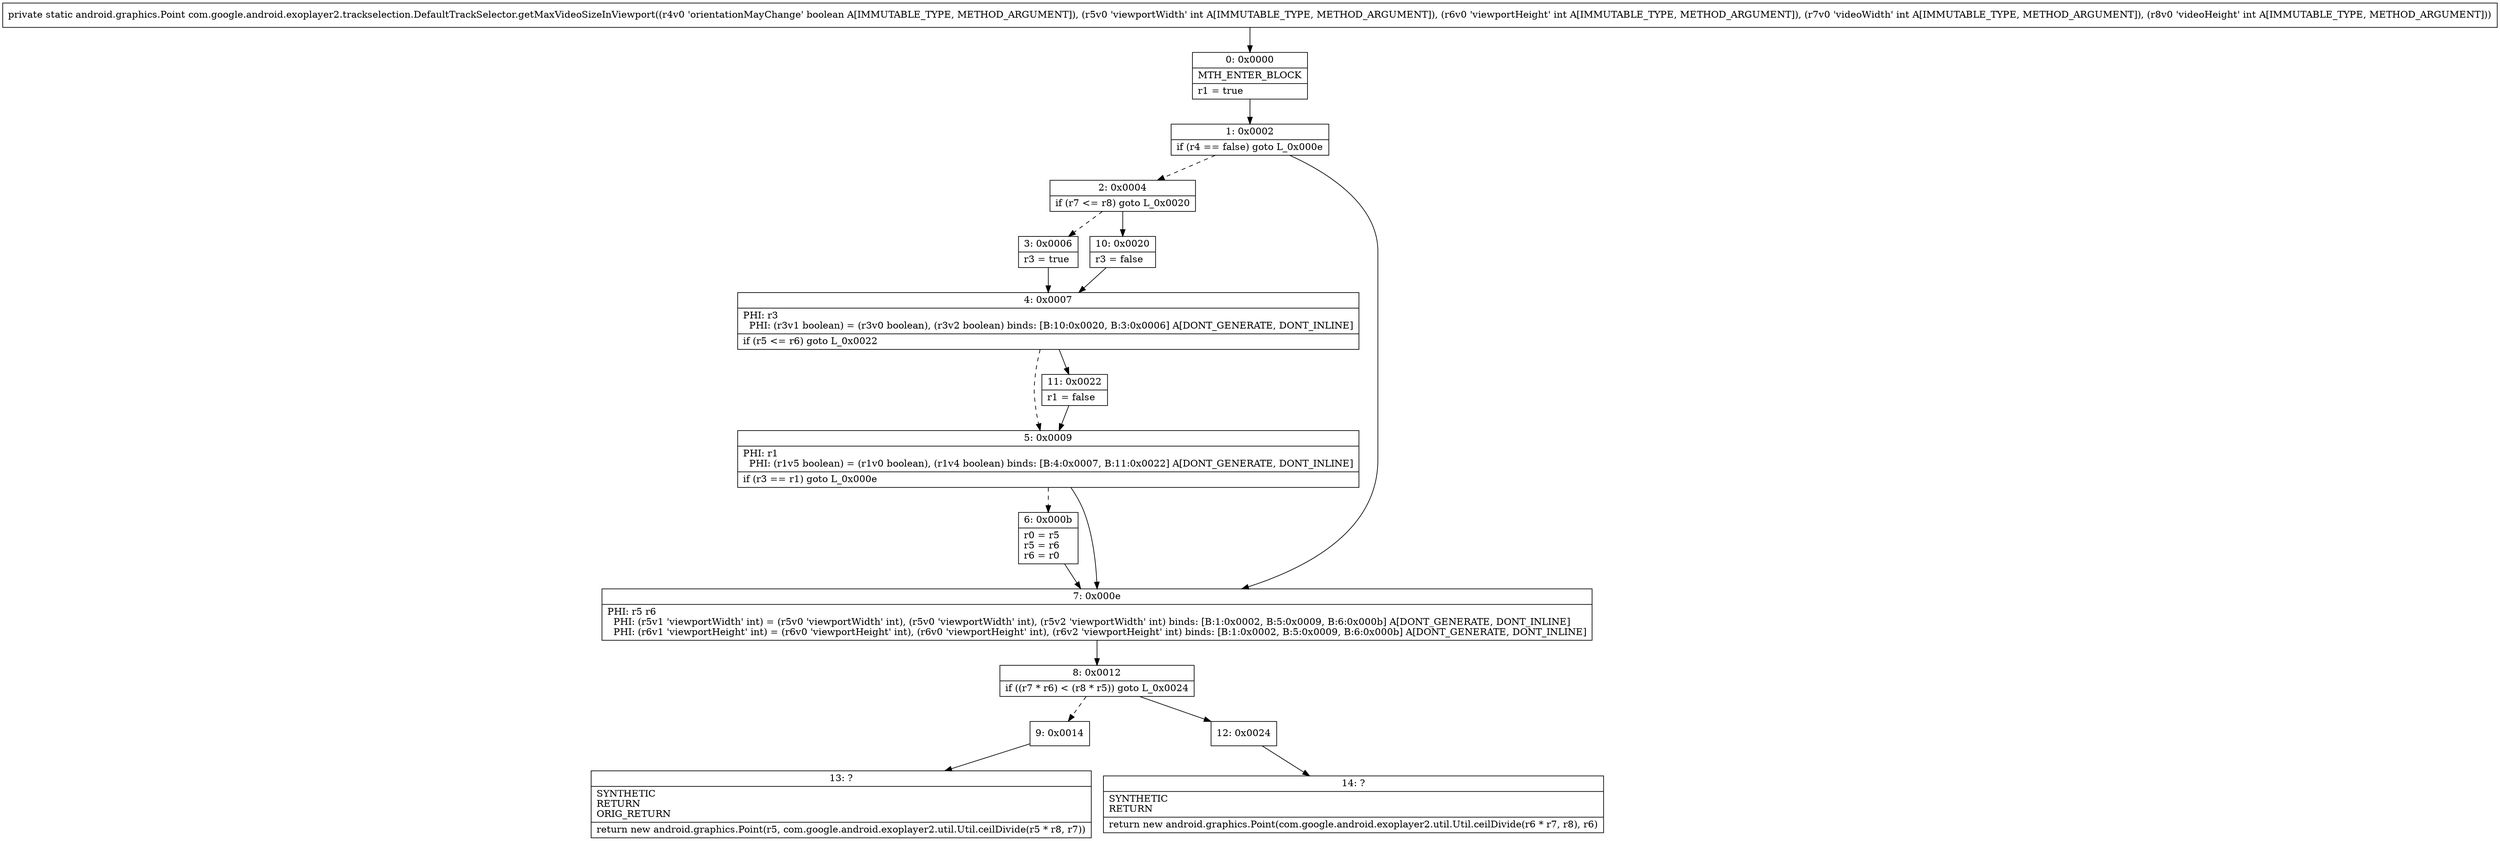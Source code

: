 digraph "CFG forcom.google.android.exoplayer2.trackselection.DefaultTrackSelector.getMaxVideoSizeInViewport(ZIIII)Landroid\/graphics\/Point;" {
Node_0 [shape=record,label="{0\:\ 0x0000|MTH_ENTER_BLOCK\l|r1 = true\l}"];
Node_1 [shape=record,label="{1\:\ 0x0002|if (r4 == false) goto L_0x000e\l}"];
Node_2 [shape=record,label="{2\:\ 0x0004|if (r7 \<= r8) goto L_0x0020\l}"];
Node_3 [shape=record,label="{3\:\ 0x0006|r3 = true\l}"];
Node_4 [shape=record,label="{4\:\ 0x0007|PHI: r3 \l  PHI: (r3v1 boolean) = (r3v0 boolean), (r3v2 boolean) binds: [B:10:0x0020, B:3:0x0006] A[DONT_GENERATE, DONT_INLINE]\l|if (r5 \<= r6) goto L_0x0022\l}"];
Node_5 [shape=record,label="{5\:\ 0x0009|PHI: r1 \l  PHI: (r1v5 boolean) = (r1v0 boolean), (r1v4 boolean) binds: [B:4:0x0007, B:11:0x0022] A[DONT_GENERATE, DONT_INLINE]\l|if (r3 == r1) goto L_0x000e\l}"];
Node_6 [shape=record,label="{6\:\ 0x000b|r0 = r5\lr5 = r6\lr6 = r0\l}"];
Node_7 [shape=record,label="{7\:\ 0x000e|PHI: r5 r6 \l  PHI: (r5v1 'viewportWidth' int) = (r5v0 'viewportWidth' int), (r5v0 'viewportWidth' int), (r5v2 'viewportWidth' int) binds: [B:1:0x0002, B:5:0x0009, B:6:0x000b] A[DONT_GENERATE, DONT_INLINE]\l  PHI: (r6v1 'viewportHeight' int) = (r6v0 'viewportHeight' int), (r6v0 'viewportHeight' int), (r6v2 'viewportHeight' int) binds: [B:1:0x0002, B:5:0x0009, B:6:0x000b] A[DONT_GENERATE, DONT_INLINE]\l}"];
Node_8 [shape=record,label="{8\:\ 0x0012|if ((r7 * r6) \< (r8 * r5)) goto L_0x0024\l}"];
Node_9 [shape=record,label="{9\:\ 0x0014}"];
Node_10 [shape=record,label="{10\:\ 0x0020|r3 = false\l}"];
Node_11 [shape=record,label="{11\:\ 0x0022|r1 = false\l}"];
Node_12 [shape=record,label="{12\:\ 0x0024}"];
Node_13 [shape=record,label="{13\:\ ?|SYNTHETIC\lRETURN\lORIG_RETURN\l|return new android.graphics.Point(r5, com.google.android.exoplayer2.util.Util.ceilDivide(r5 * r8, r7))\l}"];
Node_14 [shape=record,label="{14\:\ ?|SYNTHETIC\lRETURN\l|return new android.graphics.Point(com.google.android.exoplayer2.util.Util.ceilDivide(r6 * r7, r8), r6)\l}"];
MethodNode[shape=record,label="{private static android.graphics.Point com.google.android.exoplayer2.trackselection.DefaultTrackSelector.getMaxVideoSizeInViewport((r4v0 'orientationMayChange' boolean A[IMMUTABLE_TYPE, METHOD_ARGUMENT]), (r5v0 'viewportWidth' int A[IMMUTABLE_TYPE, METHOD_ARGUMENT]), (r6v0 'viewportHeight' int A[IMMUTABLE_TYPE, METHOD_ARGUMENT]), (r7v0 'videoWidth' int A[IMMUTABLE_TYPE, METHOD_ARGUMENT]), (r8v0 'videoHeight' int A[IMMUTABLE_TYPE, METHOD_ARGUMENT])) }"];
MethodNode -> Node_0;
Node_0 -> Node_1;
Node_1 -> Node_2[style=dashed];
Node_1 -> Node_7;
Node_2 -> Node_3[style=dashed];
Node_2 -> Node_10;
Node_3 -> Node_4;
Node_4 -> Node_5[style=dashed];
Node_4 -> Node_11;
Node_5 -> Node_6[style=dashed];
Node_5 -> Node_7;
Node_6 -> Node_7;
Node_7 -> Node_8;
Node_8 -> Node_9[style=dashed];
Node_8 -> Node_12;
Node_9 -> Node_13;
Node_10 -> Node_4;
Node_11 -> Node_5;
Node_12 -> Node_14;
}

